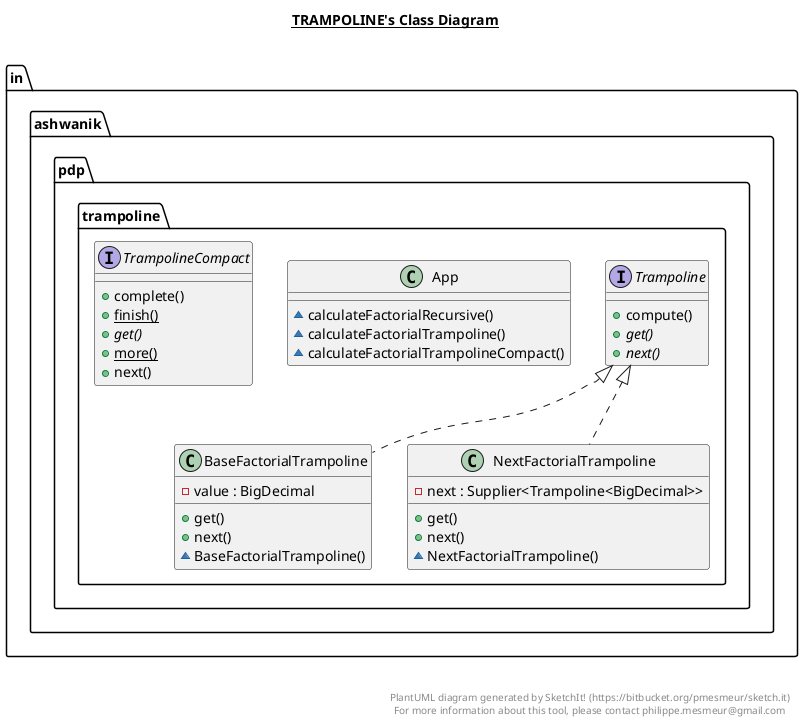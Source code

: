@startuml

title __TRAMPOLINE's Class Diagram__\n

  namespace in.ashwanik.pdp.trampoline {
    class in.ashwanik.pdp.trampoline.App {
        ~ calculateFactorialRecursive()
        ~ calculateFactorialTrampoline()
        ~ calculateFactorialTrampolineCompact()
    }
  }
  

  namespace in.ashwanik.pdp.trampoline {
    class in.ashwanik.pdp.trampoline.BaseFactorialTrampoline {
        - value : BigDecimal
        + get()
        + next()
        ~ BaseFactorialTrampoline()
    }
  }
  

  namespace in.ashwanik.pdp.trampoline {
    class in.ashwanik.pdp.trampoline.NextFactorialTrampoline {
        - next : Supplier<Trampoline<BigDecimal>>
        + get()
        + next()
        ~ NextFactorialTrampoline()
    }
  }
  

  namespace in.ashwanik.pdp.trampoline {
    interface in.ashwanik.pdp.trampoline.Trampoline {
        + compute()
        {abstract} + get()
        {abstract} + next()
    }
  }
  

  namespace in.ashwanik.pdp.trampoline {
    interface in.ashwanik.pdp.trampoline.TrampolineCompact {
        + complete()
        {static} + finish()
        {abstract} + get()
        {static} + more()
        + next()
    }
  }
  

  in.ashwanik.pdp.trampoline.BaseFactorialTrampoline .up.|> in.ashwanik.pdp.trampoline.Trampoline
  in.ashwanik.pdp.trampoline.NextFactorialTrampoline .up.|> in.ashwanik.pdp.trampoline.Trampoline


right footer


PlantUML diagram generated by SketchIt! (https://bitbucket.org/pmesmeur/sketch.it)
For more information about this tool, please contact philippe.mesmeur@gmail.com
endfooter

@enduml
